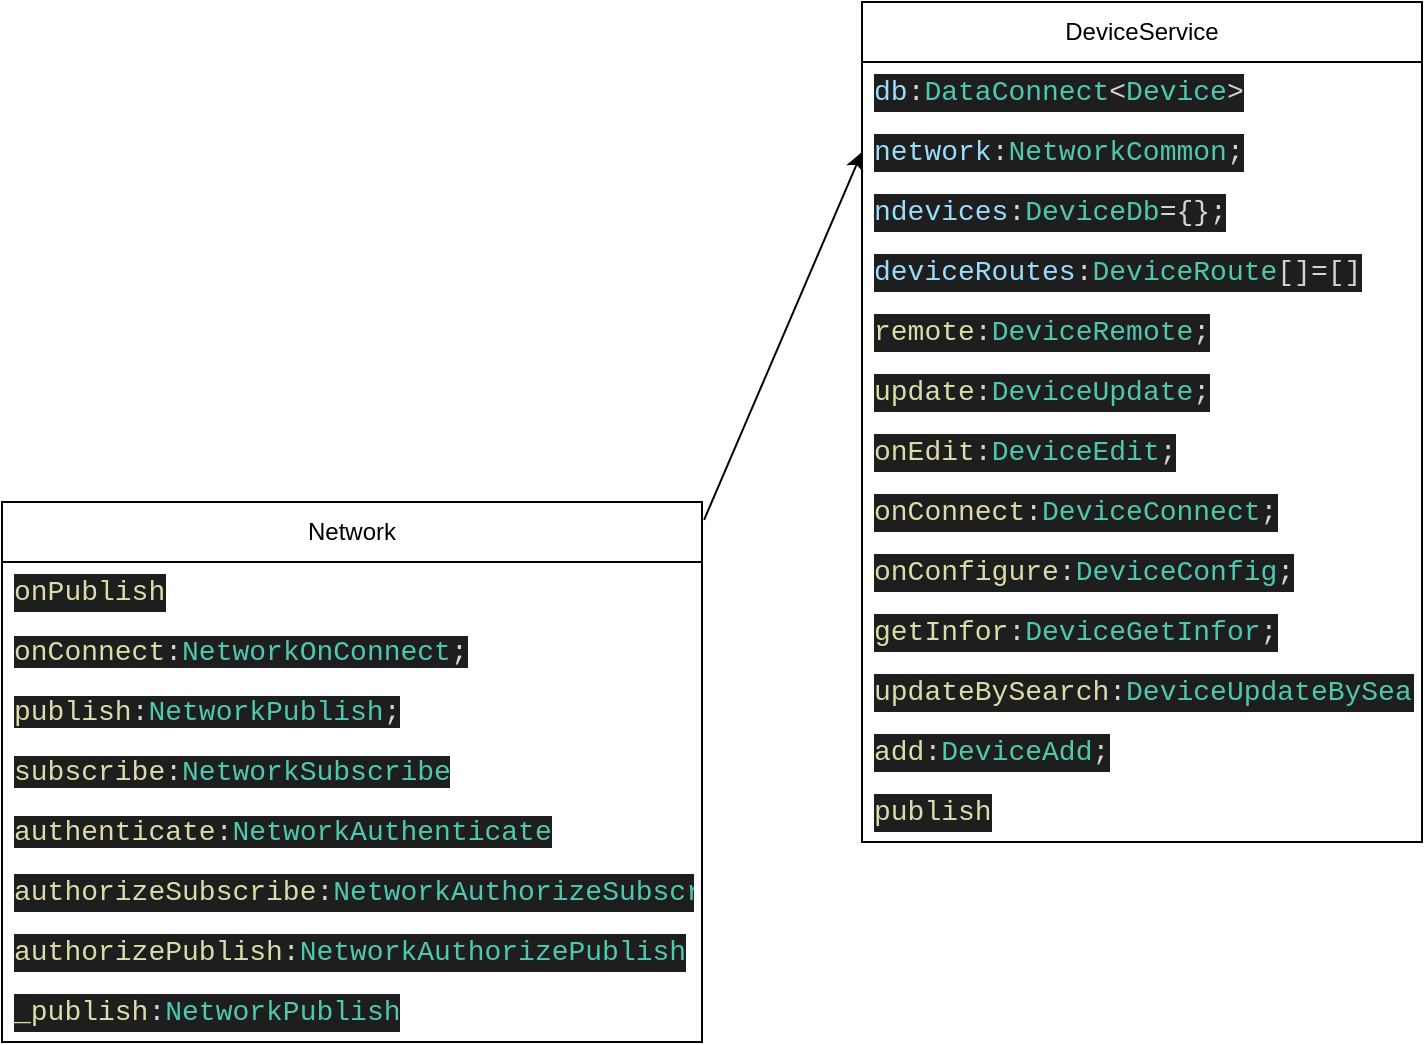 <mxfile>
    <diagram id="crBSwSAt_cUOpHJkHnKf" name="Page-1">
        <mxGraphModel dx="812" dy="1879" grid="1" gridSize="10" guides="1" tooltips="1" connect="1" arrows="1" fold="1" page="1" pageScale="1" pageWidth="850" pageHeight="1100" math="0" shadow="0">
            <root>
                <mxCell id="0"/>
                <mxCell id="1" parent="0"/>
                <mxCell id="36" style="edgeStyle=none;html=1;exitX=1.003;exitY=0.033;exitDx=0;exitDy=0;exitPerimeter=0;entryX=0;entryY=0.5;entryDx=0;entryDy=0;" edge="1" parent="1" source="3" target="30">
                    <mxGeometry relative="1" as="geometry"/>
                </mxCell>
                <mxCell id="3" value="Network" style="swimlane;fontStyle=0;childLayout=stackLayout;horizontal=1;startSize=30;horizontalStack=0;resizeParent=1;resizeParentMax=0;resizeLast=0;collapsible=1;marginBottom=0;whiteSpace=wrap;html=1;" parent="1" vertex="1">
                    <mxGeometry x="130" y="110" width="350" height="270" as="geometry"/>
                </mxCell>
                <mxCell id="4" value="&lt;div style=&quot;color: rgb(212, 212, 212); background-color: rgb(30, 30, 30); font-family: Consolas, &amp;quot;Courier New&amp;quot;, monospace; font-size: 14px; line-height: 19px;&quot;&gt;&lt;span style=&quot;color: #dcdcaa;&quot;&gt;onPublish&lt;/span&gt;&lt;/div&gt;" style="text;strokeColor=none;fillColor=none;align=left;verticalAlign=middle;spacingLeft=4;spacingRight=4;overflow=hidden;points=[[0,0.5],[1,0.5]];portConstraint=eastwest;rotatable=0;whiteSpace=wrap;html=1;" parent="3" vertex="1">
                    <mxGeometry y="30" width="350" height="30" as="geometry"/>
                </mxCell>
                <mxCell id="6" value="&lt;span style=&quot;background-color: rgb(30, 30, 30); font-family: Consolas, &amp;quot;Courier New&amp;quot;, monospace; font-size: 14px; color: rgb(220, 220, 170);&quot;&gt;onConnect&lt;/span&gt;&lt;span style=&quot;background-color: rgb(30, 30, 30); color: rgb(212, 212, 212); font-family: Consolas, &amp;quot;Courier New&amp;quot;, monospace; font-size: 14px;&quot;&gt;:&lt;/span&gt;&lt;span style=&quot;background-color: rgb(30, 30, 30); font-family: Consolas, &amp;quot;Courier New&amp;quot;, monospace; font-size: 14px; color: rgb(78, 201, 176);&quot;&gt;NetworkOnConnect&lt;/span&gt;&lt;span style=&quot;background-color: rgb(30, 30, 30); color: rgb(212, 212, 212); font-family: Consolas, &amp;quot;Courier New&amp;quot;, monospace; font-size: 14px;&quot;&gt;;&lt;/span&gt;" style="text;strokeColor=none;fillColor=none;align=left;verticalAlign=middle;spacingLeft=4;spacingRight=4;overflow=hidden;points=[[0,0.5],[1,0.5]];portConstraint=eastwest;rotatable=0;whiteSpace=wrap;html=1;" parent="3" vertex="1">
                    <mxGeometry y="60" width="350" height="30" as="geometry"/>
                </mxCell>
                <mxCell id="15" value="&lt;span style=&quot;background-color: rgb(30, 30, 30); font-family: Consolas, &amp;quot;Courier New&amp;quot;, monospace; font-size: 14px; color: rgb(220, 220, 170);&quot;&gt;publish&lt;/span&gt;&lt;span style=&quot;background-color: rgb(30, 30, 30); color: rgb(212, 212, 212); font-family: Consolas, &amp;quot;Courier New&amp;quot;, monospace; font-size: 14px;&quot;&gt;:&lt;/span&gt;&lt;span style=&quot;background-color: rgb(30, 30, 30); font-family: Consolas, &amp;quot;Courier New&amp;quot;, monospace; font-size: 14px; color: rgb(78, 201, 176);&quot;&gt;NetworkPublish&lt;/span&gt;&lt;span style=&quot;background-color: rgb(30, 30, 30); color: rgb(212, 212, 212); font-family: Consolas, &amp;quot;Courier New&amp;quot;, monospace; font-size: 14px;&quot;&gt;;&lt;/span&gt;&lt;br&gt;" style="text;strokeColor=none;fillColor=none;align=left;verticalAlign=middle;spacingLeft=4;spacingRight=4;overflow=hidden;points=[[0,0.5],[1,0.5]];portConstraint=eastwest;rotatable=0;whiteSpace=wrap;html=1;" vertex="1" parent="3">
                    <mxGeometry y="90" width="350" height="30" as="geometry"/>
                </mxCell>
                <mxCell id="17" value="&lt;span style=&quot;background-color: rgb(30, 30, 30); font-family: Consolas, &amp;quot;Courier New&amp;quot;, monospace; font-size: 14px; color: rgb(220, 220, 170);&quot;&gt;subscribe&lt;/span&gt;&lt;span style=&quot;background-color: rgb(30, 30, 30); color: rgb(212, 212, 212); font-family: Consolas, &amp;quot;Courier New&amp;quot;, monospace; font-size: 14px;&quot;&gt;:&lt;/span&gt;&lt;span style=&quot;background-color: rgb(30, 30, 30); font-family: Consolas, &amp;quot;Courier New&amp;quot;, monospace; font-size: 14px; color: rgb(78, 201, 176);&quot;&gt;NetworkSubscribe&lt;/span&gt;&lt;br&gt;" style="text;strokeColor=none;fillColor=none;align=left;verticalAlign=middle;spacingLeft=4;spacingRight=4;overflow=hidden;points=[[0,0.5],[1,0.5]];portConstraint=eastwest;rotatable=0;whiteSpace=wrap;html=1;" vertex="1" parent="3">
                    <mxGeometry y="120" width="350" height="30" as="geometry"/>
                </mxCell>
                <mxCell id="16" value="&lt;span style=&quot;background-color: rgb(30, 30, 30); font-family: Consolas, &amp;quot;Courier New&amp;quot;, monospace; font-size: 14px; color: rgb(220, 220, 170);&quot;&gt;authenticate&lt;/span&gt;&lt;span style=&quot;background-color: rgb(30, 30, 30); color: rgb(212, 212, 212); font-family: Consolas, &amp;quot;Courier New&amp;quot;, monospace; font-size: 14px;&quot;&gt;:&lt;/span&gt;&lt;span style=&quot;background-color: rgb(30, 30, 30); font-family: Consolas, &amp;quot;Courier New&amp;quot;, monospace; font-size: 14px; color: rgb(78, 201, 176);&quot;&gt;NetworkAuthenticate&lt;/span&gt;&lt;br&gt;" style="text;strokeColor=none;fillColor=none;align=left;verticalAlign=middle;spacingLeft=4;spacingRight=4;overflow=hidden;points=[[0,0.5],[1,0.5]];portConstraint=eastwest;rotatable=0;whiteSpace=wrap;html=1;" vertex="1" parent="3">
                    <mxGeometry y="150" width="350" height="30" as="geometry"/>
                </mxCell>
                <mxCell id="19" value="&lt;div style=&quot;color: rgb(212, 212, 212); background-color: rgb(30, 30, 30); font-family: Consolas, &amp;quot;Courier New&amp;quot;, monospace; font-size: 14px; line-height: 19px;&quot;&gt;&lt;span style=&quot;color: #dcdcaa;&quot;&gt;authorizeSubscribe&lt;/span&gt;:&lt;span style=&quot;color: #4ec9b0;&quot;&gt;NetworkAuthorizeSubscribe&lt;/span&gt;;&lt;/div&gt;" style="text;strokeColor=none;fillColor=none;align=left;verticalAlign=middle;spacingLeft=4;spacingRight=4;overflow=hidden;points=[[0,0.5],[1,0.5]];portConstraint=eastwest;rotatable=0;whiteSpace=wrap;html=1;" vertex="1" parent="3">
                    <mxGeometry y="180" width="350" height="30" as="geometry"/>
                </mxCell>
                <mxCell id="20" value="&lt;div style=&quot;color: rgb(212, 212, 212); background-color: rgb(30, 30, 30); font-family: Consolas, &amp;quot;Courier New&amp;quot;, monospace; font-size: 14px; line-height: 19px;&quot;&gt;&lt;div style=&quot;line-height: 19px;&quot;&gt;&lt;span style=&quot;color: #dcdcaa;&quot;&gt;authorizePublish&lt;/span&gt;:&lt;span style=&quot;color: #4ec9b0;&quot;&gt;NetworkAuthorizePublish&lt;/span&gt;&lt;/div&gt;&lt;/div&gt;" style="text;strokeColor=none;fillColor=none;align=left;verticalAlign=middle;spacingLeft=4;spacingRight=4;overflow=hidden;points=[[0,0.5],[1,0.5]];portConstraint=eastwest;rotatable=0;whiteSpace=wrap;html=1;" vertex="1" parent="3">
                    <mxGeometry y="210" width="350" height="30" as="geometry"/>
                </mxCell>
                <mxCell id="21" value="&lt;div style=&quot;color: rgb(212, 212, 212); background-color: rgb(30, 30, 30); font-family: Consolas, &amp;quot;Courier New&amp;quot;, monospace; font-size: 14px; line-height: 19px;&quot;&gt;&lt;div style=&quot;line-height: 19px;&quot;&gt;&lt;div style=&quot;line-height: 19px;&quot;&gt;&lt;span style=&quot;color: #dcdcaa;&quot;&gt;_publish&lt;/span&gt;:&lt;span style=&quot;color: #4ec9b0;&quot;&gt;NetworkPublish&lt;/span&gt;&lt;/div&gt;&lt;/div&gt;&lt;/div&gt;" style="text;strokeColor=none;fillColor=none;align=left;verticalAlign=middle;spacingLeft=4;spacingRight=4;overflow=hidden;points=[[0,0.5],[1,0.5]];portConstraint=eastwest;rotatable=0;whiteSpace=wrap;html=1;" vertex="1" parent="3">
                    <mxGeometry y="240" width="350" height="30" as="geometry"/>
                </mxCell>
                <mxCell id="7" value="DeviceService" style="swimlane;fontStyle=0;childLayout=stackLayout;horizontal=1;startSize=30;horizontalStack=0;resizeParent=1;resizeParentMax=0;resizeLast=0;collapsible=1;marginBottom=0;whiteSpace=wrap;html=1;" parent="1" vertex="1">
                    <mxGeometry x="560" y="-140" width="280" height="420" as="geometry"/>
                </mxCell>
                <mxCell id="9" value="&lt;div style=&quot;color: rgb(212, 212, 212); background-color: rgb(30, 30, 30); font-family: Consolas, &amp;quot;Courier New&amp;quot;, monospace; font-size: 14px; line-height: 19px;&quot;&gt;&lt;div style=&quot;line-height: 19px;&quot;&gt;&lt;span style=&quot;color: #9cdcfe;&quot;&gt;db&lt;/span&gt;:&lt;span style=&quot;color: #4ec9b0;&quot;&gt;DataConnect&lt;/span&gt;&amp;lt;&lt;span style=&quot;color: #4ec9b0;&quot;&gt;Device&lt;/span&gt;&amp;gt;&lt;/div&gt;&lt;/div&gt;" style="text;strokeColor=none;fillColor=none;align=left;verticalAlign=middle;spacingLeft=4;spacingRight=4;overflow=hidden;points=[[0,0.5],[1,0.5]];portConstraint=eastwest;rotatable=0;whiteSpace=wrap;html=1;" parent="7" vertex="1">
                    <mxGeometry y="30" width="280" height="30" as="geometry"/>
                </mxCell>
                <mxCell id="30" value="&lt;div style=&quot;color: rgb(212, 212, 212); background-color: rgb(30, 30, 30); font-family: Consolas, &amp;quot;Courier New&amp;quot;, monospace; font-size: 14px; line-height: 19px;&quot;&gt;&lt;div style=&quot;line-height: 19px;&quot;&gt;&lt;span style=&quot;color: #9cdcfe;&quot;&gt;network&lt;/span&gt;:&lt;span style=&quot;color: #4ec9b0;&quot;&gt;NetworkCommon&lt;/span&gt;;&lt;/div&gt;&lt;/div&gt;" style="text;strokeColor=none;fillColor=none;align=left;verticalAlign=middle;spacingLeft=4;spacingRight=4;overflow=hidden;points=[[0,0.5],[1,0.5]];portConstraint=eastwest;rotatable=0;whiteSpace=wrap;html=1;" vertex="1" parent="7">
                    <mxGeometry y="60" width="280" height="30" as="geometry"/>
                </mxCell>
                <mxCell id="31" value="&lt;div style=&quot;color: rgb(212, 212, 212); background-color: rgb(30, 30, 30); font-family: Consolas, &amp;quot;Courier New&amp;quot;, monospace; font-size: 14px; line-height: 19px;&quot;&gt;&lt;div style=&quot;line-height: 19px;&quot;&gt;&lt;div style=&quot;line-height: 19px;&quot;&gt;&lt;span style=&quot;color: #9cdcfe;&quot;&gt;ndevices&lt;/span&gt;:&lt;span style=&quot;color: #4ec9b0;&quot;&gt;DeviceDb&lt;/span&gt;={};&lt;/div&gt;&lt;/div&gt;&lt;/div&gt;" style="text;strokeColor=none;fillColor=none;align=left;verticalAlign=middle;spacingLeft=4;spacingRight=4;overflow=hidden;points=[[0,0.5],[1,0.5]];portConstraint=eastwest;rotatable=0;whiteSpace=wrap;html=1;" vertex="1" parent="7">
                    <mxGeometry y="90" width="280" height="30" as="geometry"/>
                </mxCell>
                <mxCell id="32" value="&lt;div style=&quot;color: rgb(212, 212, 212); background-color: rgb(30, 30, 30); font-family: Consolas, &amp;quot;Courier New&amp;quot;, monospace; font-size: 14px; line-height: 19px;&quot;&gt;&lt;div style=&quot;line-height: 19px;&quot;&gt;&lt;div style=&quot;line-height: 19px;&quot;&gt;&lt;span style=&quot;color: #9cdcfe;&quot;&gt;deviceRoutes&lt;/span&gt;:&lt;span style=&quot;color: #4ec9b0;&quot;&gt;DeviceRoute&lt;/span&gt;[]=[]&lt;/div&gt;&lt;/div&gt;&lt;/div&gt;" style="text;strokeColor=none;fillColor=none;align=left;verticalAlign=middle;spacingLeft=4;spacingRight=4;overflow=hidden;points=[[0,0.5],[1,0.5]];portConstraint=eastwest;rotatable=0;whiteSpace=wrap;html=1;" vertex="1" parent="7">
                    <mxGeometry y="120" width="280" height="30" as="geometry"/>
                </mxCell>
                <mxCell id="29" value="&lt;div style=&quot;color: rgb(212, 212, 212); background-color: rgb(30, 30, 30); font-family: Consolas, &amp;quot;Courier New&amp;quot;, monospace; font-size: 14px; line-height: 19px;&quot;&gt;&lt;span style=&quot;color: #dcdcaa;&quot;&gt;remote&lt;/span&gt;:&lt;span style=&quot;color: #4ec9b0;&quot;&gt;DeviceRemote&lt;/span&gt;; &lt;/div&gt;" style="text;strokeColor=none;fillColor=none;align=left;verticalAlign=middle;spacingLeft=4;spacingRight=4;overflow=hidden;points=[[0,0.5],[1,0.5]];portConstraint=eastwest;rotatable=0;whiteSpace=wrap;html=1;" vertex="1" parent="7">
                    <mxGeometry y="150" width="280" height="30" as="geometry"/>
                </mxCell>
                <mxCell id="10" value="&lt;div style=&quot;color: rgb(212, 212, 212); background-color: rgb(30, 30, 30); font-family: Consolas, &amp;quot;Courier New&amp;quot;, monospace; font-size: 14px; line-height: 19px;&quot;&gt;&lt;span style=&quot;color: #dcdcaa;&quot;&gt;update&lt;/span&gt;:&lt;span style=&quot;color: #4ec9b0;&quot;&gt;DeviceUpdate&lt;/span&gt;;&lt;/div&gt;" style="text;strokeColor=none;fillColor=none;align=left;verticalAlign=middle;spacingLeft=4;spacingRight=4;overflow=hidden;points=[[0,0.5],[1,0.5]];portConstraint=eastwest;rotatable=0;whiteSpace=wrap;html=1;" parent="7" vertex="1">
                    <mxGeometry y="180" width="280" height="30" as="geometry"/>
                </mxCell>
                <mxCell id="22" value="&lt;div style=&quot;color: rgb(212, 212, 212); background-color: rgb(30, 30, 30); font-family: Consolas, &amp;quot;Courier New&amp;quot;, monospace; font-size: 14px; line-height: 19px;&quot;&gt;&lt;span style=&quot;color: #dcdcaa;&quot;&gt;onEdit&lt;/span&gt;:&lt;span style=&quot;color: #4ec9b0;&quot;&gt;DeviceEdit&lt;/span&gt;;&lt;/div&gt;" style="text;strokeColor=none;fillColor=none;align=left;verticalAlign=middle;spacingLeft=4;spacingRight=4;overflow=hidden;points=[[0,0.5],[1,0.5]];portConstraint=eastwest;rotatable=0;whiteSpace=wrap;html=1;" vertex="1" parent="7">
                    <mxGeometry y="210" width="280" height="30" as="geometry"/>
                </mxCell>
                <mxCell id="23" value="&lt;div style=&quot;color: rgb(212, 212, 212); background-color: rgb(30, 30, 30); font-family: Consolas, &amp;quot;Courier New&amp;quot;, monospace; font-size: 14px; line-height: 19px;&quot;&gt;&lt;span style=&quot;color: #dcdcaa;&quot;&gt;onConnect&lt;/span&gt;:&lt;span style=&quot;color: #4ec9b0;&quot;&gt;DeviceConnect&lt;/span&gt;;&lt;/div&gt;" style="text;strokeColor=none;fillColor=none;align=left;verticalAlign=middle;spacingLeft=4;spacingRight=4;overflow=hidden;points=[[0,0.5],[1,0.5]];portConstraint=eastwest;rotatable=0;whiteSpace=wrap;html=1;" vertex="1" parent="7">
                    <mxGeometry y="240" width="280" height="30" as="geometry"/>
                </mxCell>
                <mxCell id="24" value="&lt;div style=&quot;color: rgb(212, 212, 212); background-color: rgb(30, 30, 30); font-family: Consolas, &amp;quot;Courier New&amp;quot;, monospace; font-size: 14px; line-height: 19px;&quot;&gt;&lt;span style=&quot;color: #dcdcaa;&quot;&gt;onConfigure&lt;/span&gt;:&lt;span style=&quot;color: #4ec9b0;&quot;&gt;DeviceConfig&lt;/span&gt;;&lt;/div&gt;" style="text;strokeColor=none;fillColor=none;align=left;verticalAlign=middle;spacingLeft=4;spacingRight=4;overflow=hidden;points=[[0,0.5],[1,0.5]];portConstraint=eastwest;rotatable=0;whiteSpace=wrap;html=1;" vertex="1" parent="7">
                    <mxGeometry y="270" width="280" height="30" as="geometry"/>
                </mxCell>
                <mxCell id="25" value="&lt;div style=&quot;color: rgb(212, 212, 212); background-color: rgb(30, 30, 30); font-family: Consolas, &amp;quot;Courier New&amp;quot;, monospace; font-size: 14px; line-height: 19px;&quot;&gt;&lt;div style=&quot;line-height: 19px;&quot;&gt;&lt;span style=&quot;color: #dcdcaa;&quot;&gt;getInfor&lt;/span&gt;:&lt;span style=&quot;color: #4ec9b0;&quot;&gt;DeviceGetInfor&lt;/span&gt;;&lt;/div&gt;&lt;/div&gt;" style="text;strokeColor=none;fillColor=none;align=left;verticalAlign=middle;spacingLeft=4;spacingRight=4;overflow=hidden;points=[[0,0.5],[1,0.5]];portConstraint=eastwest;rotatable=0;whiteSpace=wrap;html=1;" vertex="1" parent="7">
                    <mxGeometry y="300" width="280" height="30" as="geometry"/>
                </mxCell>
                <mxCell id="26" value="&lt;div style=&quot;color: rgb(212, 212, 212); background-color: rgb(30, 30, 30); font-family: Consolas, &amp;quot;Courier New&amp;quot;, monospace; font-size: 14px; line-height: 19px;&quot;&gt;&lt;div style=&quot;line-height: 19px;&quot;&gt;&lt;span style=&quot;color: #dcdcaa;&quot;&gt;updateBySearch&lt;/span&gt;:&lt;span style=&quot;color: #4ec9b0;&quot;&gt;DeviceUpdateBySearch&lt;/span&gt;;&lt;/div&gt;&lt;/div&gt;" style="text;strokeColor=none;fillColor=none;align=left;verticalAlign=middle;spacingLeft=4;spacingRight=4;overflow=hidden;points=[[0,0.5],[1,0.5]];portConstraint=eastwest;rotatable=0;whiteSpace=wrap;html=1;" vertex="1" parent="7">
                    <mxGeometry y="330" width="280" height="30" as="geometry"/>
                </mxCell>
                <mxCell id="27" value="&lt;div style=&quot;color: rgb(212, 212, 212); background-color: rgb(30, 30, 30); font-family: Consolas, &amp;quot;Courier New&amp;quot;, monospace; font-size: 14px; line-height: 19px;&quot;&gt;&lt;div style=&quot;line-height: 19px;&quot;&gt;&lt;span style=&quot;color: #dcdcaa;&quot;&gt;add&lt;/span&gt;:&lt;span style=&quot;color: #4ec9b0;&quot;&gt;DeviceAdd&lt;/span&gt;;&lt;/div&gt;&lt;/div&gt;" style="text;strokeColor=none;fillColor=none;align=left;verticalAlign=middle;spacingLeft=4;spacingRight=4;overflow=hidden;points=[[0,0.5],[1,0.5]];portConstraint=eastwest;rotatable=0;whiteSpace=wrap;html=1;" vertex="1" parent="7">
                    <mxGeometry y="360" width="280" height="30" as="geometry"/>
                </mxCell>
                <mxCell id="28" value="&lt;div style=&quot;color: rgb(212, 212, 212); background-color: rgb(30, 30, 30); font-family: Consolas, &amp;quot;Courier New&amp;quot;, monospace; font-size: 14px; line-height: 19px;&quot;&gt;&lt;div style=&quot;line-height: 19px;&quot;&gt;&lt;span style=&quot;color: #dcdcaa;&quot;&gt;publish&lt;/span&gt;&lt;/div&gt;&lt;/div&gt;" style="text;strokeColor=none;fillColor=none;align=left;verticalAlign=middle;spacingLeft=4;spacingRight=4;overflow=hidden;points=[[0,0.5],[1,0.5]];portConstraint=eastwest;rotatable=0;whiteSpace=wrap;html=1;" vertex="1" parent="7">
                    <mxGeometry y="390" width="280" height="30" as="geometry"/>
                </mxCell>
            </root>
        </mxGraphModel>
    </diagram>
</mxfile>